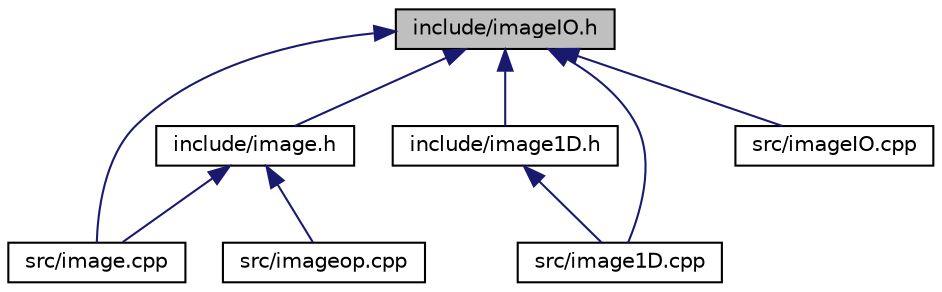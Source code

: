 digraph "include/imageIO.h"
{
 // LATEX_PDF_SIZE
  edge [fontname="Helvetica",fontsize="10",labelfontname="Helvetica",labelfontsize="10"];
  node [fontname="Helvetica",fontsize="10",shape=record];
  Node1 [label="include/imageIO.h",height=0.2,width=0.4,color="black", fillcolor="grey75", style="filled", fontcolor="black",tooltip="Fichero cabecera para la E/S de imágenes."];
  Node1 -> Node2 [dir="back",color="midnightblue",fontsize="10",style="solid",fontname="Helvetica"];
  Node2 [label="include/image.h",height=0.2,width=0.4,color="black", fillcolor="white", style="filled",URL="$image_8h_source.html",tooltip=" "];
  Node2 -> Node3 [dir="back",color="midnightblue",fontsize="10",style="solid",fontname="Helvetica"];
  Node3 [label="src/image.cpp",height=0.2,width=0.4,color="black", fillcolor="white", style="filled",URL="$image_8cpp.html",tooltip="Fichero con definiciones para los métodos primitivos de la clase Image."];
  Node2 -> Node4 [dir="back",color="midnightblue",fontsize="10",style="solid",fontname="Helvetica"];
  Node4 [label="src/imageop.cpp",height=0.2,width=0.4,color="black", fillcolor="white", style="filled",URL="$imageop_8cpp.html",tooltip="Fichero con definiciones para el resto de métodos de la clase Image."];
  Node1 -> Node5 [dir="back",color="midnightblue",fontsize="10",style="solid",fontname="Helvetica"];
  Node5 [label="include/image1D.h",height=0.2,width=0.4,color="black", fillcolor="white", style="filled",URL="$image1D_8h_source.html",tooltip=" "];
  Node5 -> Node6 [dir="back",color="midnightblue",fontsize="10",style="solid",fontname="Helvetica"];
  Node6 [label="src/image1D.cpp",height=0.2,width=0.4,color="black", fillcolor="white", style="filled",URL="$image1D_8cpp.html",tooltip="Fichero con definiciones para los métodos primitivos de la clase Image."];
  Node1 -> Node3 [dir="back",color="midnightblue",fontsize="10",style="solid",fontname="Helvetica"];
  Node1 -> Node6 [dir="back",color="midnightblue",fontsize="10",style="solid",fontname="Helvetica"];
  Node1 -> Node7 [dir="back",color="midnightblue",fontsize="10",style="solid",fontname="Helvetica"];
  Node7 [label="src/imageIO.cpp",height=0.2,width=0.4,color="black", fillcolor="white", style="filled",URL="$imageIO_8cpp.html",tooltip="Fichero con definiciones para la E/S de imágenes."];
}
